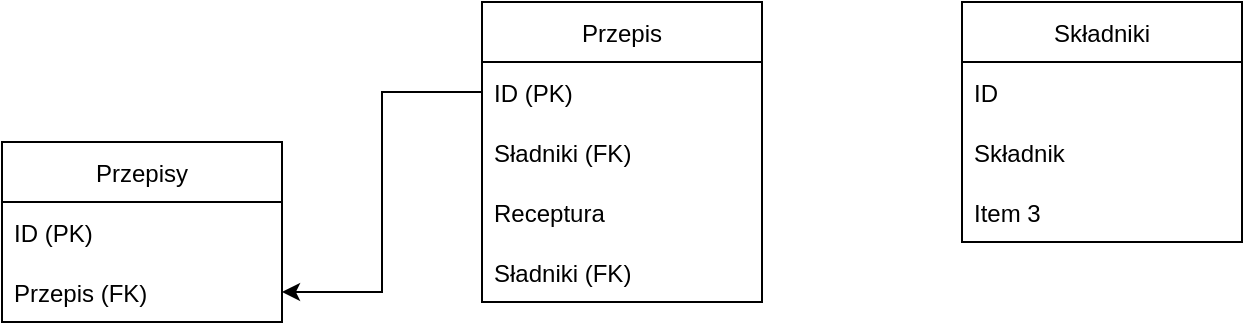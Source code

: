 <mxfile version="20.4.2" type="github">
  <diagram id="xf0RXcRwf11sdTVb8nXG" name="Strona-1">
    <mxGraphModel dx="1422" dy="790" grid="1" gridSize="10" guides="1" tooltips="1" connect="1" arrows="1" fold="1" page="1" pageScale="1" pageWidth="827" pageHeight="1169" math="0" shadow="0">
      <root>
        <mxCell id="0" />
        <mxCell id="1" parent="0" />
        <mxCell id="756Ffosm32yoE8DPMJ76-1" value="Przepisy" style="swimlane;fontStyle=0;childLayout=stackLayout;horizontal=1;startSize=30;horizontalStack=0;resizeParent=1;resizeParentMax=0;resizeLast=0;collapsible=1;marginBottom=0;" vertex="1" parent="1">
          <mxGeometry x="120" y="90" width="140" height="90" as="geometry" />
        </mxCell>
        <mxCell id="756Ffosm32yoE8DPMJ76-2" value="ID (PK)" style="text;strokeColor=none;fillColor=none;align=left;verticalAlign=middle;spacingLeft=4;spacingRight=4;overflow=hidden;points=[[0,0.5],[1,0.5]];portConstraint=eastwest;rotatable=0;" vertex="1" parent="756Ffosm32yoE8DPMJ76-1">
          <mxGeometry y="30" width="140" height="30" as="geometry" />
        </mxCell>
        <mxCell id="756Ffosm32yoE8DPMJ76-3" value="Przepis (FK)" style="text;strokeColor=none;fillColor=none;align=left;verticalAlign=middle;spacingLeft=4;spacingRight=4;overflow=hidden;points=[[0,0.5],[1,0.5]];portConstraint=eastwest;rotatable=0;" vertex="1" parent="756Ffosm32yoE8DPMJ76-1">
          <mxGeometry y="60" width="140" height="30" as="geometry" />
        </mxCell>
        <mxCell id="756Ffosm32yoE8DPMJ76-7" value="Przepis" style="swimlane;fontStyle=0;childLayout=stackLayout;horizontal=1;startSize=30;horizontalStack=0;resizeParent=1;resizeParentMax=0;resizeLast=0;collapsible=1;marginBottom=0;" vertex="1" parent="1">
          <mxGeometry x="360" y="20" width="140" height="150" as="geometry" />
        </mxCell>
        <mxCell id="756Ffosm32yoE8DPMJ76-8" value="ID (PK)" style="text;strokeColor=none;fillColor=none;align=left;verticalAlign=middle;spacingLeft=4;spacingRight=4;overflow=hidden;points=[[0,0.5],[1,0.5]];portConstraint=eastwest;rotatable=0;" vertex="1" parent="756Ffosm32yoE8DPMJ76-7">
          <mxGeometry y="30" width="140" height="30" as="geometry" />
        </mxCell>
        <mxCell id="756Ffosm32yoE8DPMJ76-9" value="Sładniki (FK)" style="text;strokeColor=none;fillColor=none;align=left;verticalAlign=middle;spacingLeft=4;spacingRight=4;overflow=hidden;points=[[0,0.5],[1,0.5]];portConstraint=eastwest;rotatable=0;" vertex="1" parent="756Ffosm32yoE8DPMJ76-7">
          <mxGeometry y="60" width="140" height="30" as="geometry" />
        </mxCell>
        <mxCell id="756Ffosm32yoE8DPMJ76-10" value="Receptura" style="text;strokeColor=none;fillColor=none;align=left;verticalAlign=middle;spacingLeft=4;spacingRight=4;overflow=hidden;points=[[0,0.5],[1,0.5]];portConstraint=eastwest;rotatable=0;" vertex="1" parent="756Ffosm32yoE8DPMJ76-7">
          <mxGeometry y="90" width="140" height="30" as="geometry" />
        </mxCell>
        <mxCell id="756Ffosm32yoE8DPMJ76-17" value="Sładniki (FK)" style="text;strokeColor=none;fillColor=none;align=left;verticalAlign=middle;spacingLeft=4;spacingRight=4;overflow=hidden;points=[[0,0.5],[1,0.5]];portConstraint=eastwest;rotatable=0;" vertex="1" parent="756Ffosm32yoE8DPMJ76-7">
          <mxGeometry y="120" width="140" height="30" as="geometry" />
        </mxCell>
        <mxCell id="756Ffosm32yoE8DPMJ76-12" style="edgeStyle=orthogonalEdgeStyle;rounded=0;orthogonalLoop=1;jettySize=auto;html=1;exitX=0;exitY=0.5;exitDx=0;exitDy=0;entryX=1;entryY=0.5;entryDx=0;entryDy=0;" edge="1" parent="1" source="756Ffosm32yoE8DPMJ76-8" target="756Ffosm32yoE8DPMJ76-3">
          <mxGeometry relative="1" as="geometry" />
        </mxCell>
        <mxCell id="756Ffosm32yoE8DPMJ76-13" value="Składniki" style="swimlane;fontStyle=0;childLayout=stackLayout;horizontal=1;startSize=30;horizontalStack=0;resizeParent=1;resizeParentMax=0;resizeLast=0;collapsible=1;marginBottom=0;" vertex="1" parent="1">
          <mxGeometry x="600" y="20" width="140" height="120" as="geometry" />
        </mxCell>
        <mxCell id="756Ffosm32yoE8DPMJ76-14" value="ID" style="text;strokeColor=none;fillColor=none;align=left;verticalAlign=middle;spacingLeft=4;spacingRight=4;overflow=hidden;points=[[0,0.5],[1,0.5]];portConstraint=eastwest;rotatable=0;" vertex="1" parent="756Ffosm32yoE8DPMJ76-13">
          <mxGeometry y="30" width="140" height="30" as="geometry" />
        </mxCell>
        <mxCell id="756Ffosm32yoE8DPMJ76-15" value="Składnik" style="text;strokeColor=none;fillColor=none;align=left;verticalAlign=middle;spacingLeft=4;spacingRight=4;overflow=hidden;points=[[0,0.5],[1,0.5]];portConstraint=eastwest;rotatable=0;" vertex="1" parent="756Ffosm32yoE8DPMJ76-13">
          <mxGeometry y="60" width="140" height="30" as="geometry" />
        </mxCell>
        <mxCell id="756Ffosm32yoE8DPMJ76-16" value="Item 3" style="text;strokeColor=none;fillColor=none;align=left;verticalAlign=middle;spacingLeft=4;spacingRight=4;overflow=hidden;points=[[0,0.5],[1,0.5]];portConstraint=eastwest;rotatable=0;" vertex="1" parent="756Ffosm32yoE8DPMJ76-13">
          <mxGeometry y="90" width="140" height="30" as="geometry" />
        </mxCell>
      </root>
    </mxGraphModel>
  </diagram>
</mxfile>
